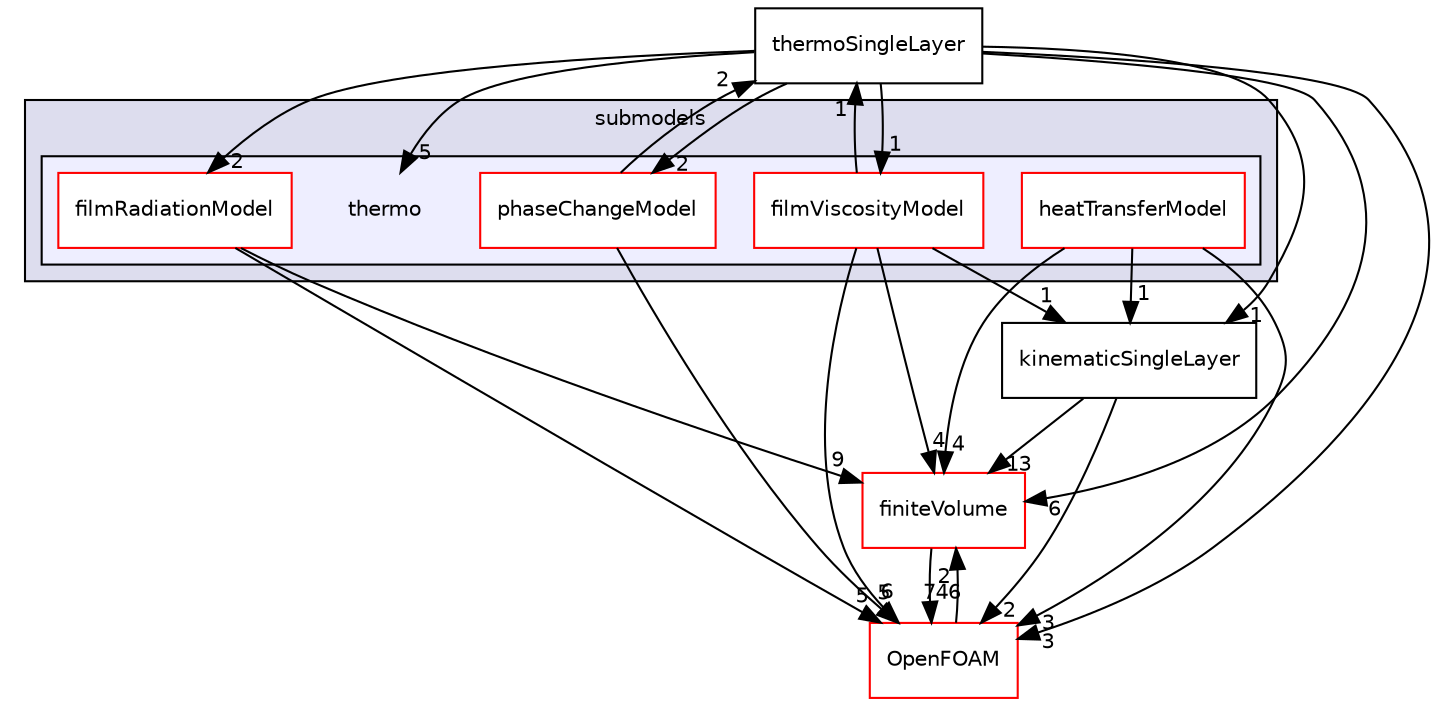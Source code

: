 digraph "src/regionModels/surfaceFilmModels/submodels/thermo" {
  bgcolor=transparent;
  compound=true
  node [ fontsize="10", fontname="Helvetica"];
  edge [ labelfontsize="10", labelfontname="Helvetica"];
  subgraph clusterdir_1a2449bf10d166cb32b637bb1f2c8120 {
    graph [ bgcolor="#ddddee", pencolor="black", label="submodels" fontname="Helvetica", fontsize="10", URL="dir_1a2449bf10d166cb32b637bb1f2c8120.html"]
  subgraph clusterdir_0c42a79c89636d0140c9997747e5985b {
    graph [ bgcolor="#eeeeff", pencolor="black", label="" URL="dir_0c42a79c89636d0140c9997747e5985b.html"];
    dir_0c42a79c89636d0140c9997747e5985b [shape=plaintext label="thermo"];
    dir_9ba09063edd0a1010c3d6fd47e73aac8 [shape=box label="filmRadiationModel" color="red" fillcolor="white" style="filled" URL="dir_9ba09063edd0a1010c3d6fd47e73aac8.html"];
    dir_211a3eb45955e8c66b497f79e68b0f11 [shape=box label="filmViscosityModel" color="red" fillcolor="white" style="filled" URL="dir_211a3eb45955e8c66b497f79e68b0f11.html"];
    dir_c66a9f62c3f9db27452d795171e9cfbb [shape=box label="heatTransferModel" color="red" fillcolor="white" style="filled" URL="dir_c66a9f62c3f9db27452d795171e9cfbb.html"];
    dir_e0141a5d986b16ca177ac1706b95d43f [shape=box label="phaseChangeModel" color="red" fillcolor="white" style="filled" URL="dir_e0141a5d986b16ca177ac1706b95d43f.html"];
  }
  }
  dir_9bd15774b555cf7259a6fa18f99fe99b [shape=box label="finiteVolume" color="red" URL="dir_9bd15774b555cf7259a6fa18f99fe99b.html"];
  dir_1c60e658c3548753b29433c6c9718fd3 [shape=box label="kinematicSingleLayer" URL="dir_1c60e658c3548753b29433c6c9718fd3.html"];
  dir_ace9ddf4436ac19d16c24b262d3e197b [shape=box label="thermoSingleLayer" URL="dir_ace9ddf4436ac19d16c24b262d3e197b.html"];
  dir_c5473ff19b20e6ec4dfe5c310b3778a8 [shape=box label="OpenFOAM" color="red" URL="dir_c5473ff19b20e6ec4dfe5c310b3778a8.html"];
  dir_9bd15774b555cf7259a6fa18f99fe99b->dir_c5473ff19b20e6ec4dfe5c310b3778a8 [headlabel="746", labeldistance=1.5 headhref="dir_000897_001897.html"];
  dir_1c60e658c3548753b29433c6c9718fd3->dir_9bd15774b555cf7259a6fa18f99fe99b [headlabel="13", labeldistance=1.5 headhref="dir_002568_000897.html"];
  dir_1c60e658c3548753b29433c6c9718fd3->dir_c5473ff19b20e6ec4dfe5c310b3778a8 [headlabel="2", labeldistance=1.5 headhref="dir_002568_001897.html"];
  dir_e0141a5d986b16ca177ac1706b95d43f->dir_ace9ddf4436ac19d16c24b262d3e197b [headlabel="2", labeldistance=1.5 headhref="dir_002603_002609.html"];
  dir_e0141a5d986b16ca177ac1706b95d43f->dir_c5473ff19b20e6ec4dfe5c310b3778a8 [headlabel="5", labeldistance=1.5 headhref="dir_002603_001897.html"];
  dir_ace9ddf4436ac19d16c24b262d3e197b->dir_9bd15774b555cf7259a6fa18f99fe99b [headlabel="6", labeldistance=1.5 headhref="dir_002609_000897.html"];
  dir_ace9ddf4436ac19d16c24b262d3e197b->dir_1c60e658c3548753b29433c6c9718fd3 [headlabel="1", labeldistance=1.5 headhref="dir_002609_002568.html"];
  dir_ace9ddf4436ac19d16c24b262d3e197b->dir_e0141a5d986b16ca177ac1706b95d43f [headlabel="2", labeldistance=1.5 headhref="dir_002609_002603.html"];
  dir_ace9ddf4436ac19d16c24b262d3e197b->dir_0c42a79c89636d0140c9997747e5985b [headlabel="5", labeldistance=1.5 headhref="dir_002609_001356.html"];
  dir_ace9ddf4436ac19d16c24b262d3e197b->dir_211a3eb45955e8c66b497f79e68b0f11 [headlabel="1", labeldistance=1.5 headhref="dir_002609_002595.html"];
  dir_ace9ddf4436ac19d16c24b262d3e197b->dir_c5473ff19b20e6ec4dfe5c310b3778a8 [headlabel="3", labeldistance=1.5 headhref="dir_002609_001897.html"];
  dir_ace9ddf4436ac19d16c24b262d3e197b->dir_9ba09063edd0a1010c3d6fd47e73aac8 [headlabel="2", labeldistance=1.5 headhref="dir_002609_002586.html"];
  dir_211a3eb45955e8c66b497f79e68b0f11->dir_9bd15774b555cf7259a6fa18f99fe99b [headlabel="4", labeldistance=1.5 headhref="dir_002595_000897.html"];
  dir_211a3eb45955e8c66b497f79e68b0f11->dir_1c60e658c3548753b29433c6c9718fd3 [headlabel="1", labeldistance=1.5 headhref="dir_002595_002568.html"];
  dir_211a3eb45955e8c66b497f79e68b0f11->dir_ace9ddf4436ac19d16c24b262d3e197b [headlabel="1", labeldistance=1.5 headhref="dir_002595_002609.html"];
  dir_211a3eb45955e8c66b497f79e68b0f11->dir_c5473ff19b20e6ec4dfe5c310b3778a8 [headlabel="6", labeldistance=1.5 headhref="dir_002595_001897.html"];
  dir_c5473ff19b20e6ec4dfe5c310b3778a8->dir_9bd15774b555cf7259a6fa18f99fe99b [headlabel="2", labeldistance=1.5 headhref="dir_001897_000897.html"];
  dir_9ba09063edd0a1010c3d6fd47e73aac8->dir_9bd15774b555cf7259a6fa18f99fe99b [headlabel="9", labeldistance=1.5 headhref="dir_002586_000897.html"];
  dir_9ba09063edd0a1010c3d6fd47e73aac8->dir_c5473ff19b20e6ec4dfe5c310b3778a8 [headlabel="5", labeldistance=1.5 headhref="dir_002586_001897.html"];
  dir_c66a9f62c3f9db27452d795171e9cfbb->dir_9bd15774b555cf7259a6fa18f99fe99b [headlabel="4", labeldistance=1.5 headhref="dir_001357_000897.html"];
  dir_c66a9f62c3f9db27452d795171e9cfbb->dir_1c60e658c3548753b29433c6c9718fd3 [headlabel="1", labeldistance=1.5 headhref="dir_001357_002568.html"];
  dir_c66a9f62c3f9db27452d795171e9cfbb->dir_c5473ff19b20e6ec4dfe5c310b3778a8 [headlabel="3", labeldistance=1.5 headhref="dir_001357_001897.html"];
}
